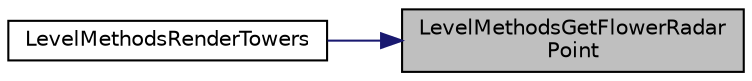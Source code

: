 digraph "LevelMethodsGetFlowerRadarPoint"
{
 // LATEX_PDF_SIZE
  edge [fontname="Helvetica",fontsize="10",labelfontname="Helvetica",labelfontsize="10"];
  node [fontname="Helvetica",fontsize="10",shape=record];
  rankdir="RL";
  Node1 [label="LevelMethodsGetFlowerRadar\lPoint",height=0.2,width=0.4,color="black", fillcolor="grey75", style="filled", fontcolor="black",tooltip=" "];
  Node1 -> Node2 [dir="back",color="midnightblue",fontsize="10",style="solid"];
  Node2 [label="LevelMethodsRenderTowers",height=0.2,width=0.4,color="black", fillcolor="white", style="filled",URL="$_level_methods_8cpp.html#a37a267e53e2cdf732e156d46abbd6dff",tooltip=" "];
}

